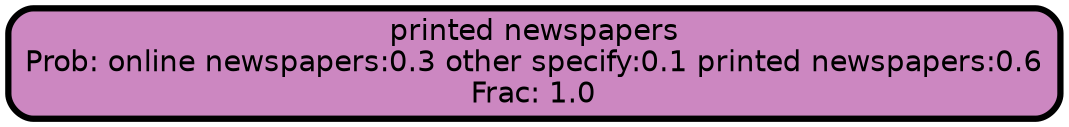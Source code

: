 graph Tree {
node [shape=box, style="filled, rounded",color="black",penwidth="3",fontcolor="black",                 fontname=helvetica] ;
graph [ranksep="0 equally", splines=straight,                 bgcolor=transparent, dpi=200] ;
edge [fontname=helvetica, color=black] ;
0 [label="printed newspapers
Prob: online newspapers:0.3 other specify:0.1 printed newspapers:0.6
Frac: 1.0", fillcolor="#cc87c1"] ;
{rank = same;}}